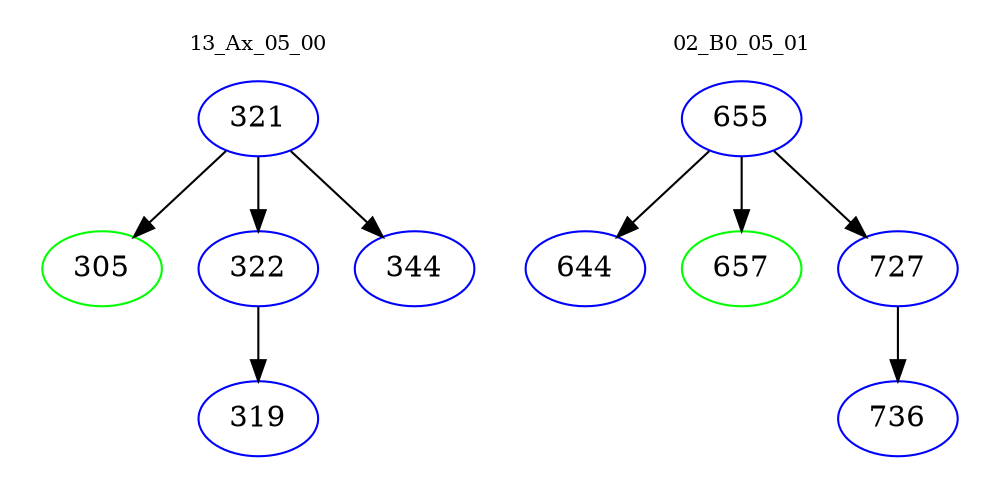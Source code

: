 digraph{
subgraph cluster_0 {
color = white
label = "13_Ax_05_00";
fontsize=10;
T0_321 [label="321", color="blue"]
T0_321 -> T0_305 [color="black"]
T0_305 [label="305", color="green"]
T0_321 -> T0_322 [color="black"]
T0_322 [label="322", color="blue"]
T0_322 -> T0_319 [color="black"]
T0_319 [label="319", color="blue"]
T0_321 -> T0_344 [color="black"]
T0_344 [label="344", color="blue"]
}
subgraph cluster_1 {
color = white
label = "02_B0_05_01";
fontsize=10;
T1_655 [label="655", color="blue"]
T1_655 -> T1_644 [color="black"]
T1_644 [label="644", color="blue"]
T1_655 -> T1_657 [color="black"]
T1_657 [label="657", color="green"]
T1_655 -> T1_727 [color="black"]
T1_727 [label="727", color="blue"]
T1_727 -> T1_736 [color="black"]
T1_736 [label="736", color="blue"]
}
}

